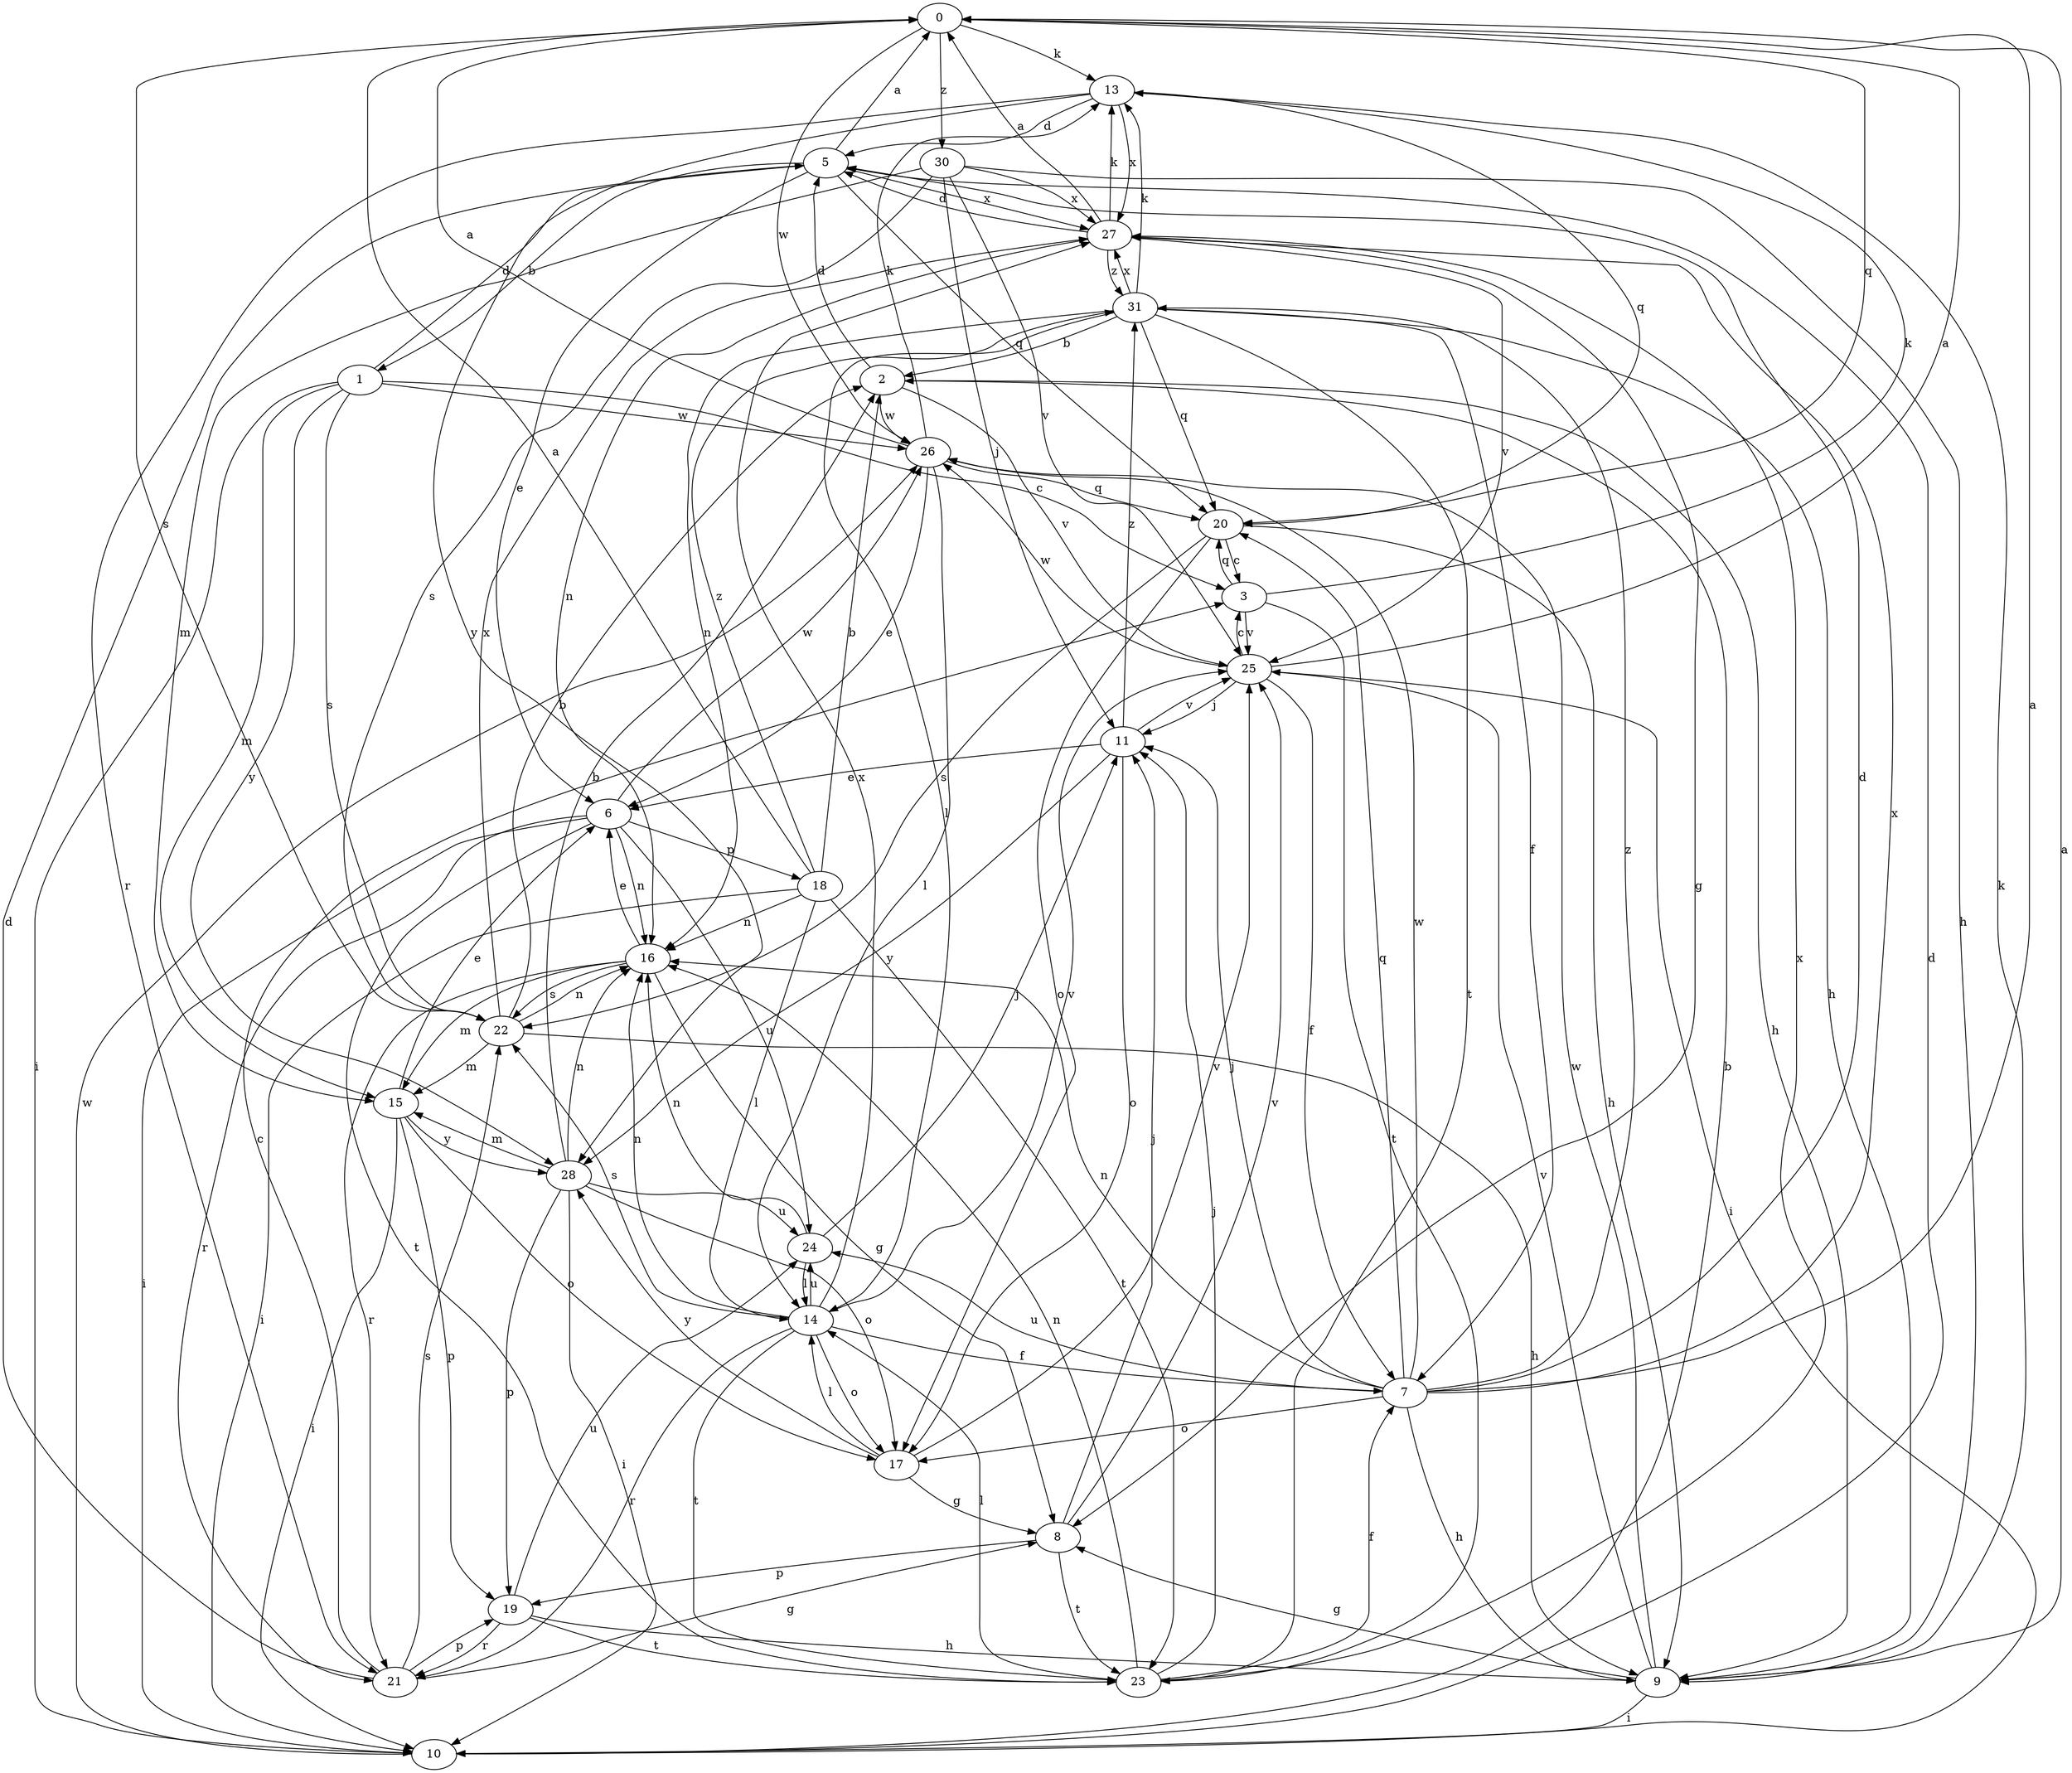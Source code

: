 strict digraph  {
0;
1;
2;
3;
5;
6;
7;
8;
9;
10;
11;
13;
14;
15;
16;
17;
18;
19;
20;
21;
22;
23;
24;
25;
26;
27;
28;
30;
31;
0 -> 13  [label=k];
0 -> 20  [label=q];
0 -> 22  [label=s];
0 -> 26  [label=w];
0 -> 30  [label=z];
1 -> 3  [label=c];
1 -> 5  [label=d];
1 -> 10  [label=i];
1 -> 15  [label=m];
1 -> 22  [label=s];
1 -> 26  [label=w];
1 -> 28  [label=y];
2 -> 5  [label=d];
2 -> 9  [label=h];
2 -> 25  [label=v];
2 -> 26  [label=w];
3 -> 13  [label=k];
3 -> 20  [label=q];
3 -> 23  [label=t];
3 -> 25  [label=v];
5 -> 0  [label=a];
5 -> 1  [label=b];
5 -> 6  [label=e];
5 -> 20  [label=q];
5 -> 27  [label=x];
6 -> 10  [label=i];
6 -> 16  [label=n];
6 -> 18  [label=p];
6 -> 21  [label=r];
6 -> 23  [label=t];
6 -> 24  [label=u];
6 -> 26  [label=w];
7 -> 0  [label=a];
7 -> 5  [label=d];
7 -> 9  [label=h];
7 -> 11  [label=j];
7 -> 16  [label=n];
7 -> 17  [label=o];
7 -> 20  [label=q];
7 -> 24  [label=u];
7 -> 26  [label=w];
7 -> 27  [label=x];
7 -> 31  [label=z];
8 -> 11  [label=j];
8 -> 19  [label=p];
8 -> 23  [label=t];
8 -> 25  [label=v];
9 -> 0  [label=a];
9 -> 8  [label=g];
9 -> 10  [label=i];
9 -> 13  [label=k];
9 -> 25  [label=v];
9 -> 26  [label=w];
10 -> 2  [label=b];
10 -> 5  [label=d];
10 -> 26  [label=w];
11 -> 6  [label=e];
11 -> 17  [label=o];
11 -> 25  [label=v];
11 -> 28  [label=y];
11 -> 31  [label=z];
13 -> 5  [label=d];
13 -> 20  [label=q];
13 -> 21  [label=r];
13 -> 27  [label=x];
13 -> 28  [label=y];
14 -> 7  [label=f];
14 -> 16  [label=n];
14 -> 17  [label=o];
14 -> 21  [label=r];
14 -> 22  [label=s];
14 -> 23  [label=t];
14 -> 24  [label=u];
14 -> 25  [label=v];
14 -> 27  [label=x];
15 -> 6  [label=e];
15 -> 10  [label=i];
15 -> 17  [label=o];
15 -> 19  [label=p];
15 -> 28  [label=y];
16 -> 6  [label=e];
16 -> 8  [label=g];
16 -> 15  [label=m];
16 -> 21  [label=r];
16 -> 22  [label=s];
17 -> 8  [label=g];
17 -> 14  [label=l];
17 -> 25  [label=v];
17 -> 28  [label=y];
18 -> 0  [label=a];
18 -> 2  [label=b];
18 -> 10  [label=i];
18 -> 14  [label=l];
18 -> 16  [label=n];
18 -> 23  [label=t];
18 -> 31  [label=z];
19 -> 9  [label=h];
19 -> 21  [label=r];
19 -> 23  [label=t];
19 -> 24  [label=u];
20 -> 3  [label=c];
20 -> 9  [label=h];
20 -> 17  [label=o];
20 -> 22  [label=s];
21 -> 3  [label=c];
21 -> 5  [label=d];
21 -> 8  [label=g];
21 -> 19  [label=p];
21 -> 22  [label=s];
22 -> 2  [label=b];
22 -> 9  [label=h];
22 -> 15  [label=m];
22 -> 16  [label=n];
22 -> 27  [label=x];
23 -> 7  [label=f];
23 -> 11  [label=j];
23 -> 14  [label=l];
23 -> 16  [label=n];
23 -> 27  [label=x];
24 -> 11  [label=j];
24 -> 14  [label=l];
24 -> 16  [label=n];
25 -> 0  [label=a];
25 -> 3  [label=c];
25 -> 7  [label=f];
25 -> 10  [label=i];
25 -> 11  [label=j];
25 -> 26  [label=w];
26 -> 0  [label=a];
26 -> 6  [label=e];
26 -> 13  [label=k];
26 -> 14  [label=l];
26 -> 20  [label=q];
27 -> 0  [label=a];
27 -> 5  [label=d];
27 -> 8  [label=g];
27 -> 13  [label=k];
27 -> 16  [label=n];
27 -> 25  [label=v];
27 -> 31  [label=z];
28 -> 2  [label=b];
28 -> 10  [label=i];
28 -> 15  [label=m];
28 -> 16  [label=n];
28 -> 17  [label=o];
28 -> 19  [label=p];
28 -> 24  [label=u];
30 -> 9  [label=h];
30 -> 11  [label=j];
30 -> 15  [label=m];
30 -> 22  [label=s];
30 -> 25  [label=v];
30 -> 27  [label=x];
31 -> 2  [label=b];
31 -> 7  [label=f];
31 -> 9  [label=h];
31 -> 13  [label=k];
31 -> 14  [label=l];
31 -> 16  [label=n];
31 -> 20  [label=q];
31 -> 23  [label=t];
31 -> 27  [label=x];
}
